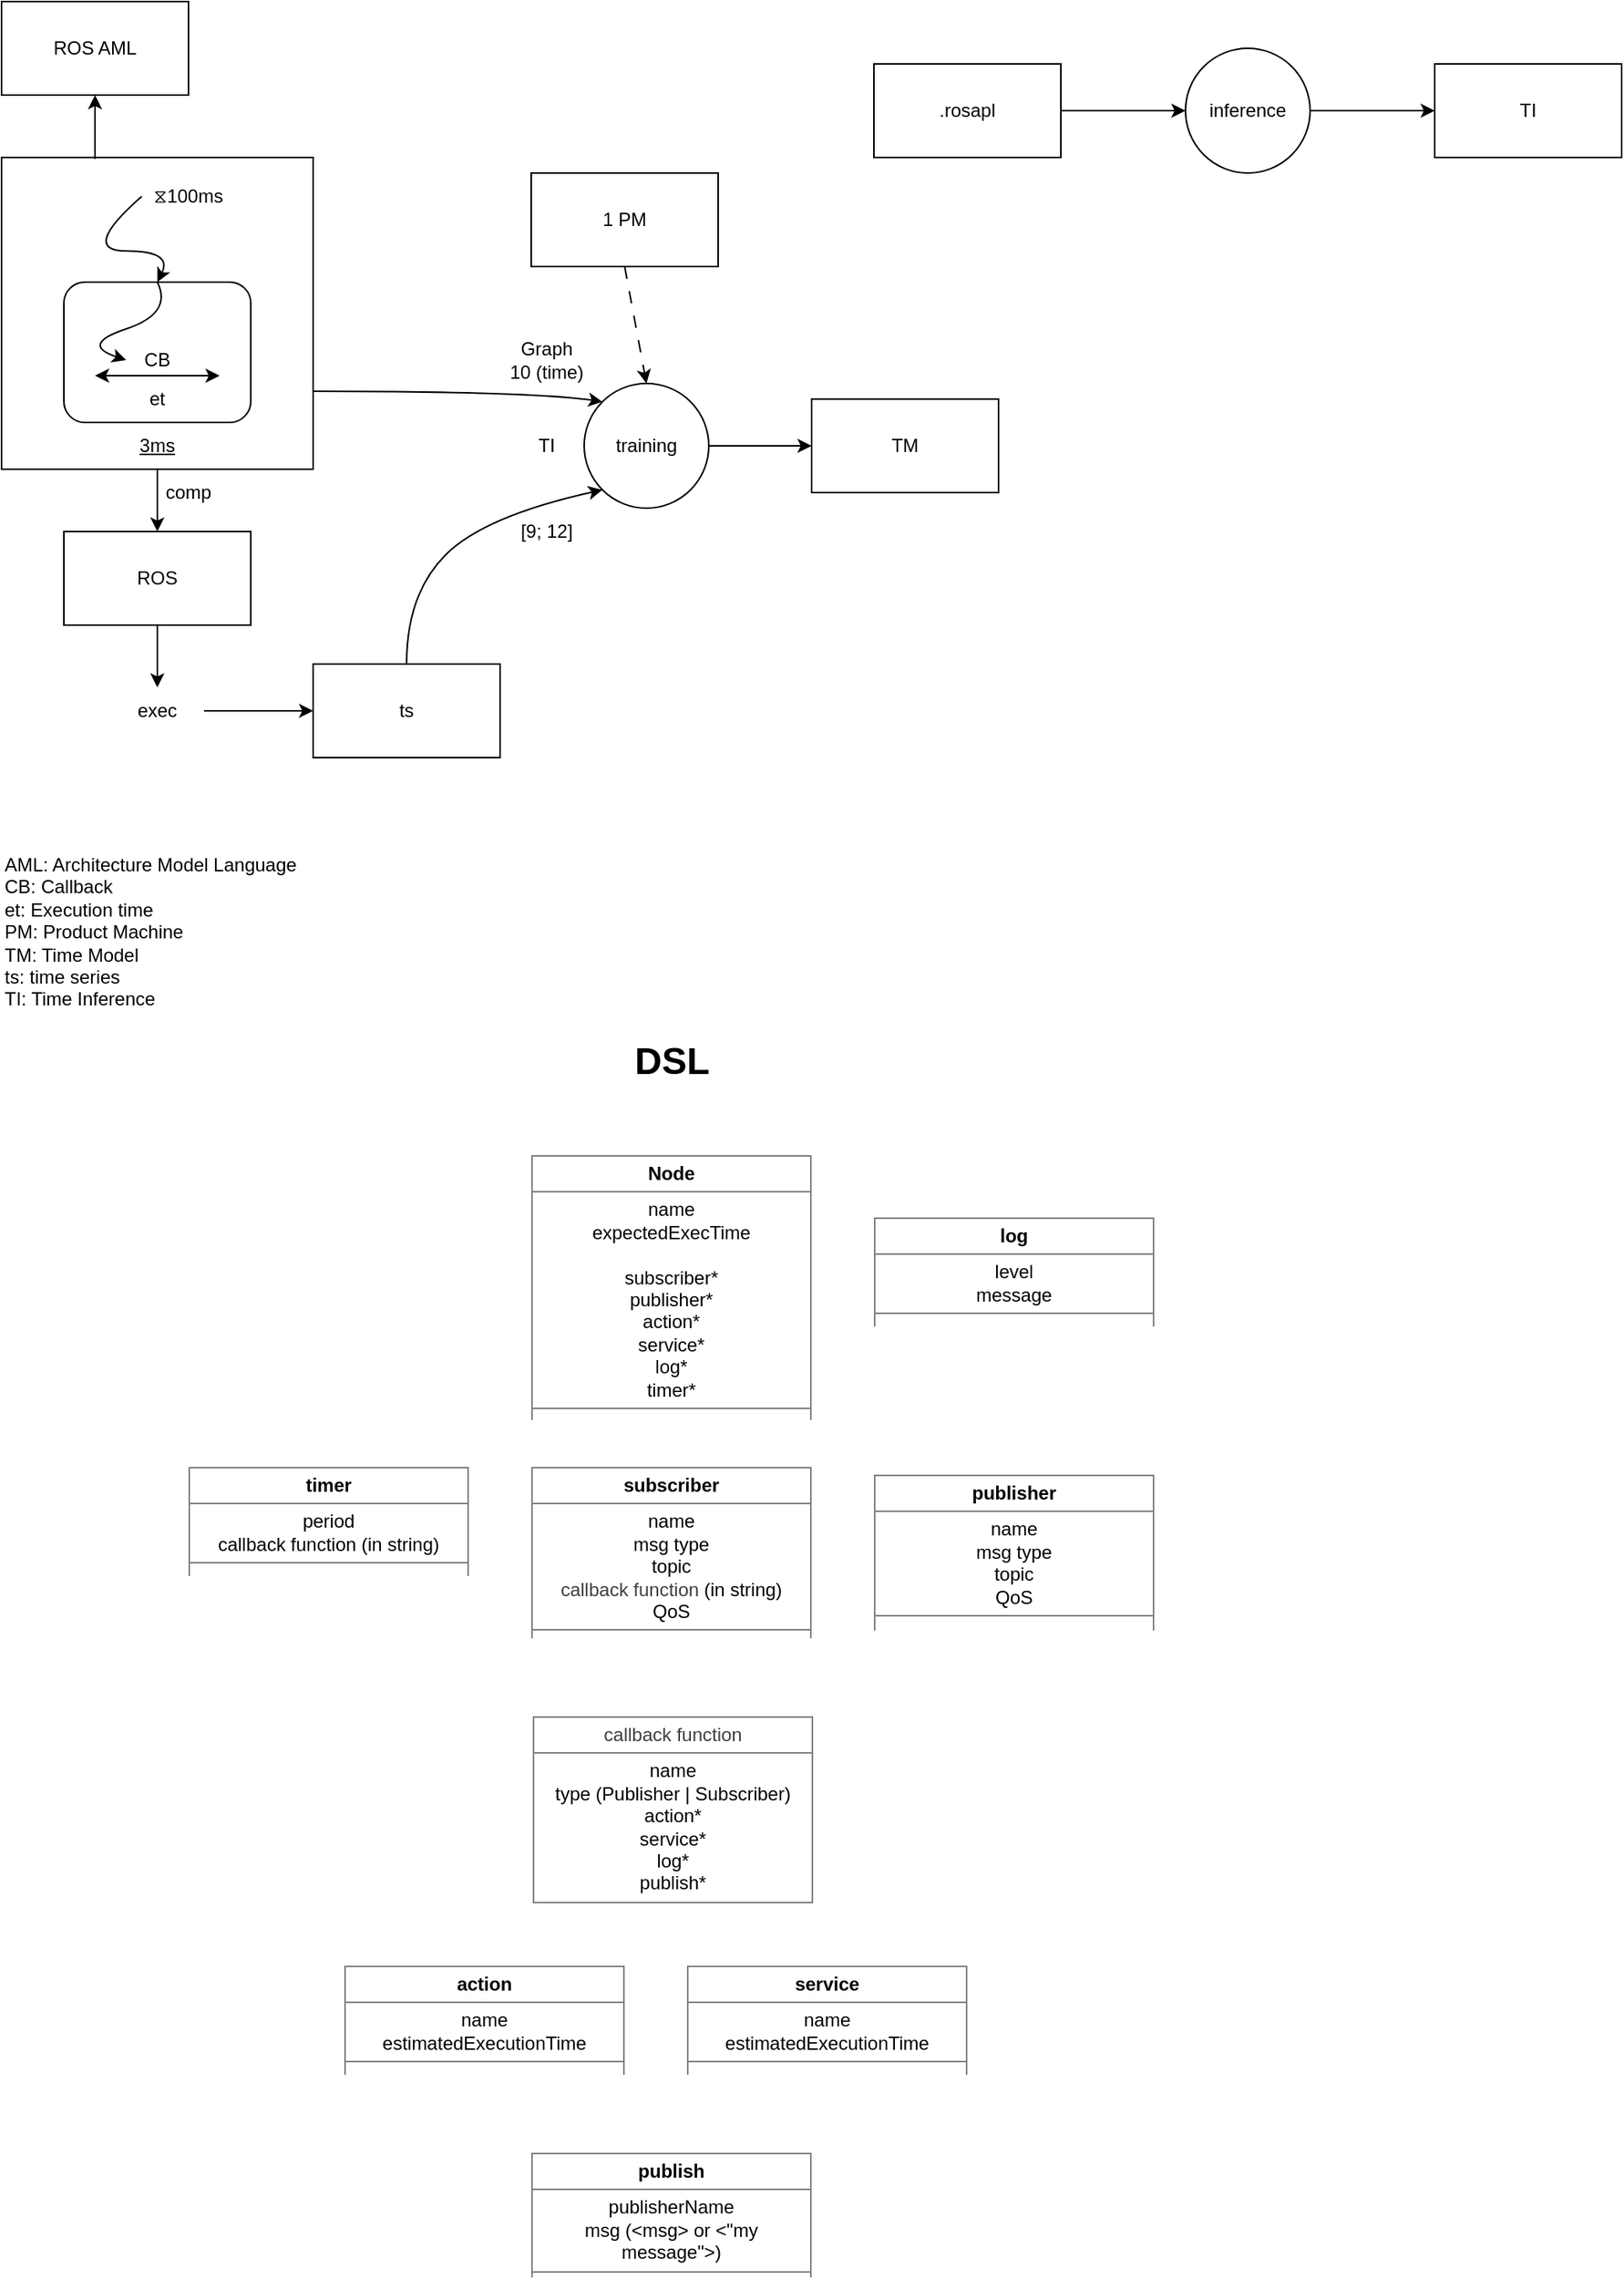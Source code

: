 <mxfile>
    <diagram name="Page-1" id="DDRg4PuIDq06wk-8_CIW">
        <mxGraphModel dx="847" dy="767" grid="1" gridSize="10" guides="1" tooltips="1" connect="1" arrows="1" fold="1" page="1" pageScale="1" pageWidth="827" pageHeight="1169" math="0" shadow="0">
            <root>
                <mxCell id="0"/>
                <mxCell id="1" parent="0"/>
                <mxCell id="DuPmBzLViahCLTAQXnIo-2" value="" style="rounded=0;whiteSpace=wrap;html=1;" parent="1" vertex="1">
                    <mxGeometry x="40" y="120" width="200" height="200" as="geometry"/>
                </mxCell>
                <mxCell id="DuPmBzLViahCLTAQXnIo-3" value="ROS AML" style="rounded=0;whiteSpace=wrap;html=1;" parent="1" vertex="1">
                    <mxGeometry x="40" y="20" width="120" height="60" as="geometry"/>
                </mxCell>
                <mxCell id="DuPmBzLViahCLTAQXnIo-4" value="" style="endArrow=classic;html=1;rounded=0;exitX=0.3;exitY=0.005;exitDx=0;exitDy=0;exitPerimeter=0;entryX=0.5;entryY=1;entryDx=0;entryDy=0;" parent="1" source="DuPmBzLViahCLTAQXnIo-2" target="DuPmBzLViahCLTAQXnIo-3" edge="1">
                    <mxGeometry width="50" height="50" relative="1" as="geometry">
                        <mxPoint x="210" y="100" as="sourcePoint"/>
                        <mxPoint x="260" y="50" as="targetPoint"/>
                    </mxGeometry>
                </mxCell>
                <mxCell id="DuPmBzLViahCLTAQXnIo-5" value="" style="rounded=1;whiteSpace=wrap;html=1;" parent="1" vertex="1">
                    <mxGeometry x="80" y="200" width="120" height="90" as="geometry"/>
                </mxCell>
                <mxCell id="DuPmBzLViahCLTAQXnIo-6" value="CB" style="text;html=1;align=center;verticalAlign=middle;whiteSpace=wrap;rounded=0;" parent="1" vertex="1">
                    <mxGeometry x="120" y="235" width="40" height="30" as="geometry"/>
                </mxCell>
                <mxCell id="DuPmBzLViahCLTAQXnIo-7" value="" style="curved=1;endArrow=classic;html=1;rounded=0;entryX=0.5;entryY=0;entryDx=0;entryDy=0;exitX=0;exitY=0.5;exitDx=0;exitDy=0;" parent="1" source="DuPmBzLViahCLTAQXnIo-12" target="DuPmBzLViahCLTAQXnIo-5" edge="1">
                    <mxGeometry width="50" height="50" relative="1" as="geometry">
                        <mxPoint x="460" y="210" as="sourcePoint"/>
                        <mxPoint x="260" y="80" as="targetPoint"/>
                        <Array as="points">
                            <mxPoint x="90" y="180"/>
                            <mxPoint x="150" y="180"/>
                        </Array>
                    </mxGeometry>
                </mxCell>
                <mxCell id="DuPmBzLViahCLTAQXnIo-9" value="" style="endArrow=classic;startArrow=classic;html=1;rounded=0;" parent="1" edge="1">
                    <mxGeometry width="50" height="50" relative="1" as="geometry">
                        <mxPoint x="100" y="260" as="sourcePoint"/>
                        <mxPoint x="180" y="260" as="targetPoint"/>
                    </mxGeometry>
                </mxCell>
                <mxCell id="DuPmBzLViahCLTAQXnIo-10" value="et" style="text;html=1;align=center;verticalAlign=middle;whiteSpace=wrap;rounded=0;" parent="1" vertex="1">
                    <mxGeometry x="110" y="260" width="60" height="30" as="geometry"/>
                </mxCell>
                <mxCell id="DuPmBzLViahCLTAQXnIo-11" value="" style="curved=1;endArrow=classic;html=1;rounded=0;exitX=0.5;exitY=0;exitDx=0;exitDy=0;entryX=0;entryY=0.5;entryDx=0;entryDy=0;" parent="1" source="DuPmBzLViahCLTAQXnIo-5" target="DuPmBzLViahCLTAQXnIo-6" edge="1">
                    <mxGeometry width="50" height="50" relative="1" as="geometry">
                        <mxPoint x="390" y="410" as="sourcePoint"/>
                        <mxPoint x="440" y="360" as="targetPoint"/>
                        <Array as="points">
                            <mxPoint x="150" y="220"/>
                            <mxPoint x="90" y="240"/>
                        </Array>
                    </mxGeometry>
                </mxCell>
                <mxCell id="DuPmBzLViahCLTAQXnIo-12" value="⧖100ms" style="text;html=1;align=center;verticalAlign=middle;whiteSpace=wrap;rounded=0;" parent="1" vertex="1">
                    <mxGeometry x="130" y="130" width="60" height="30" as="geometry"/>
                </mxCell>
                <mxCell id="DuPmBzLViahCLTAQXnIo-13" value="3ms" style="text;html=1;align=center;verticalAlign=middle;whiteSpace=wrap;rounded=0;fontStyle=4" parent="1" vertex="1">
                    <mxGeometry x="110" y="290" width="60" height="30" as="geometry"/>
                </mxCell>
                <mxCell id="DuPmBzLViahCLTAQXnIo-14" value="ROS" style="rounded=0;whiteSpace=wrap;html=1;" parent="1" vertex="1">
                    <mxGeometry x="80" y="360" width="120" height="60" as="geometry"/>
                </mxCell>
                <mxCell id="DuPmBzLViahCLTAQXnIo-15" value="" style="endArrow=classic;html=1;rounded=0;exitX=0.5;exitY=1;exitDx=0;exitDy=0;entryX=0.5;entryY=0;entryDx=0;entryDy=0;" parent="1" source="DuPmBzLViahCLTAQXnIo-13" target="DuPmBzLViahCLTAQXnIo-14" edge="1">
                    <mxGeometry width="50" height="50" relative="1" as="geometry">
                        <mxPoint x="250" y="470" as="sourcePoint"/>
                        <mxPoint x="300" y="420" as="targetPoint"/>
                    </mxGeometry>
                </mxCell>
                <mxCell id="DuPmBzLViahCLTAQXnIo-16" value="exec" style="text;html=1;align=center;verticalAlign=middle;whiteSpace=wrap;rounded=0;" parent="1" vertex="1">
                    <mxGeometry x="110" y="460" width="60" height="30" as="geometry"/>
                </mxCell>
                <mxCell id="DuPmBzLViahCLTAQXnIo-17" value="comp" style="text;html=1;align=center;verticalAlign=middle;whiteSpace=wrap;rounded=0;" parent="1" vertex="1">
                    <mxGeometry x="130" y="320" width="60" height="30" as="geometry"/>
                </mxCell>
                <mxCell id="DuPmBzLViahCLTAQXnIo-18" value="" style="endArrow=classic;html=1;rounded=0;exitX=0.5;exitY=1;exitDx=0;exitDy=0;entryX=0.5;entryY=0;entryDx=0;entryDy=0;" parent="1" source="DuPmBzLViahCLTAQXnIo-14" target="DuPmBzLViahCLTAQXnIo-16" edge="1">
                    <mxGeometry width="50" height="50" relative="1" as="geometry">
                        <mxPoint x="240" y="450" as="sourcePoint"/>
                        <mxPoint x="290" y="400" as="targetPoint"/>
                    </mxGeometry>
                </mxCell>
                <mxCell id="DuPmBzLViahCLTAQXnIo-19" value="ts" style="rounded=0;whiteSpace=wrap;html=1;" parent="1" vertex="1">
                    <mxGeometry x="240" y="445" width="120" height="60" as="geometry"/>
                </mxCell>
                <mxCell id="DuPmBzLViahCLTAQXnIo-20" value="" style="endArrow=classic;html=1;rounded=0;exitX=1;exitY=0.5;exitDx=0;exitDy=0;entryX=0;entryY=0.5;entryDx=0;entryDy=0;" parent="1" source="DuPmBzLViahCLTAQXnIo-16" target="DuPmBzLViahCLTAQXnIo-19" edge="1">
                    <mxGeometry width="50" height="50" relative="1" as="geometry">
                        <mxPoint x="190" y="590" as="sourcePoint"/>
                        <mxPoint x="240" y="540" as="targetPoint"/>
                    </mxGeometry>
                </mxCell>
                <mxCell id="DuPmBzLViahCLTAQXnIo-21" value="training" style="ellipse;whiteSpace=wrap;html=1;aspect=fixed;" parent="1" vertex="1">
                    <mxGeometry x="414" y="265" width="80" height="80" as="geometry"/>
                </mxCell>
                <mxCell id="DuPmBzLViahCLTAQXnIo-22" value="" style="curved=1;endArrow=classic;html=1;rounded=0;exitX=0.5;exitY=0;exitDx=0;exitDy=0;entryX=0;entryY=1;entryDx=0;entryDy=0;" parent="1" source="DuPmBzLViahCLTAQXnIo-19" target="DuPmBzLViahCLTAQXnIo-21" edge="1">
                    <mxGeometry width="50" height="50" relative="1" as="geometry">
                        <mxPoint x="380" y="430" as="sourcePoint"/>
                        <mxPoint x="430" y="380" as="targetPoint"/>
                        <Array as="points">
                            <mxPoint x="300" y="400"/>
                            <mxPoint x="350" y="350"/>
                        </Array>
                    </mxGeometry>
                </mxCell>
                <mxCell id="DuPmBzLViahCLTAQXnIo-23" value="" style="curved=1;endArrow=classic;html=1;rounded=0;exitX=1;exitY=0.75;exitDx=0;exitDy=0;entryX=0;entryY=0;entryDx=0;entryDy=0;" parent="1" source="DuPmBzLViahCLTAQXnIo-2" target="DuPmBzLViahCLTAQXnIo-21" edge="1">
                    <mxGeometry width="50" height="50" relative="1" as="geometry">
                        <mxPoint x="350" y="220" as="sourcePoint"/>
                        <mxPoint x="400" y="170" as="targetPoint"/>
                        <Array as="points">
                            <mxPoint x="380" y="270"/>
                        </Array>
                    </mxGeometry>
                </mxCell>
                <mxCell id="DuPmBzLViahCLTAQXnIo-24" value="TM" style="rounded=0;whiteSpace=wrap;html=1;" parent="1" vertex="1">
                    <mxGeometry x="560" y="275" width="120" height="60" as="geometry"/>
                </mxCell>
                <mxCell id="DuPmBzLViahCLTAQXnIo-25" value="" style="endArrow=classic;html=1;rounded=0;exitX=1;exitY=0.5;exitDx=0;exitDy=0;entryX=0;entryY=0.5;entryDx=0;entryDy=0;" parent="1" source="DuPmBzLViahCLTAQXnIo-21" target="DuPmBzLViahCLTAQXnIo-24" edge="1">
                    <mxGeometry width="50" height="50" relative="1" as="geometry">
                        <mxPoint x="570" y="400" as="sourcePoint"/>
                        <mxPoint x="620" y="350" as="targetPoint"/>
                    </mxGeometry>
                </mxCell>
                <mxCell id="DuPmBzLViahCLTAQXnIo-26" value="1 PM" style="rounded=0;whiteSpace=wrap;html=1;" parent="1" vertex="1">
                    <mxGeometry x="380" y="130" width="120" height="60" as="geometry"/>
                </mxCell>
                <mxCell id="DuPmBzLViahCLTAQXnIo-27" value="" style="endArrow=classic;html=1;rounded=0;exitX=0.5;exitY=1;exitDx=0;exitDy=0;entryX=0.5;entryY=0;entryDx=0;entryDy=0;dashed=1;dashPattern=8 8;" parent="1" source="DuPmBzLViahCLTAQXnIo-26" target="DuPmBzLViahCLTAQXnIo-21" edge="1">
                    <mxGeometry width="50" height="50" relative="1" as="geometry">
                        <mxPoint x="660" y="180" as="sourcePoint"/>
                        <mxPoint x="710" y="130" as="targetPoint"/>
                    </mxGeometry>
                </mxCell>
                <mxCell id="DuPmBzLViahCLTAQXnIo-28" value="TI" style="text;html=1;align=center;verticalAlign=middle;whiteSpace=wrap;rounded=0;" parent="1" vertex="1">
                    <mxGeometry x="360" y="290" width="60" height="30" as="geometry"/>
                </mxCell>
                <mxCell id="DuPmBzLViahCLTAQXnIo-29" value="[9; 12]" style="text;html=1;align=center;verticalAlign=middle;whiteSpace=wrap;rounded=0;" parent="1" vertex="1">
                    <mxGeometry x="360" y="345" width="60" height="30" as="geometry"/>
                </mxCell>
                <mxCell id="DuPmBzLViahCLTAQXnIo-30" value="&lt;div&gt;Graph&lt;/div&gt;&lt;div&gt;10 (time)&lt;/div&gt;" style="text;html=1;align=center;verticalAlign=middle;whiteSpace=wrap;rounded=0;" parent="1" vertex="1">
                    <mxGeometry x="360" y="235" width="60" height="30" as="geometry"/>
                </mxCell>
                <mxCell id="DuPmBzLViahCLTAQXnIo-31" style="edgeStyle=orthogonalEdgeStyle;rounded=0;orthogonalLoop=1;jettySize=auto;html=1;exitX=0.5;exitY=1;exitDx=0;exitDy=0;" parent="1" source="DuPmBzLViahCLTAQXnIo-29" target="DuPmBzLViahCLTAQXnIo-29" edge="1">
                    <mxGeometry relative="1" as="geometry"/>
                </mxCell>
                <mxCell id="DuPmBzLViahCLTAQXnIo-32" value=".rosapl" style="rounded=0;whiteSpace=wrap;html=1;" parent="1" vertex="1">
                    <mxGeometry x="600" y="60" width="120" height="60" as="geometry"/>
                </mxCell>
                <mxCell id="DuPmBzLViahCLTAQXnIo-33" value="inference" style="ellipse;whiteSpace=wrap;html=1;aspect=fixed;" parent="1" vertex="1">
                    <mxGeometry x="800" y="50" width="80" height="80" as="geometry"/>
                </mxCell>
                <mxCell id="DuPmBzLViahCLTAQXnIo-34" value="TI" style="rounded=0;whiteSpace=wrap;html=1;" parent="1" vertex="1">
                    <mxGeometry x="960" y="60" width="120" height="60" as="geometry"/>
                </mxCell>
                <mxCell id="DuPmBzLViahCLTAQXnIo-35" value="" style="endArrow=classic;html=1;rounded=0;exitX=1;exitY=0.5;exitDx=0;exitDy=0;entryX=0;entryY=0.5;entryDx=0;entryDy=0;" parent="1" source="DuPmBzLViahCLTAQXnIo-32" target="DuPmBzLViahCLTAQXnIo-33" edge="1">
                    <mxGeometry width="50" height="50" relative="1" as="geometry">
                        <mxPoint x="800" y="210" as="sourcePoint"/>
                        <mxPoint x="850" y="160" as="targetPoint"/>
                    </mxGeometry>
                </mxCell>
                <mxCell id="DuPmBzLViahCLTAQXnIo-36" value="" style="endArrow=classic;html=1;rounded=0;exitX=1;exitY=0.5;exitDx=0;exitDy=0;entryX=0;entryY=0.5;entryDx=0;entryDy=0;" parent="1" source="DuPmBzLViahCLTAQXnIo-33" target="DuPmBzLViahCLTAQXnIo-34" edge="1">
                    <mxGeometry width="50" height="50" relative="1" as="geometry">
                        <mxPoint x="940" y="210" as="sourcePoint"/>
                        <mxPoint x="990" y="160" as="targetPoint"/>
                    </mxGeometry>
                </mxCell>
                <mxCell id="DuPmBzLViahCLTAQXnIo-37" value="&lt;div&gt;AML: Architecture Model Language&lt;/div&gt;&lt;div&gt;CB: Callback&lt;/div&gt;&lt;div&gt;et: Execution time&lt;/div&gt;&lt;div&gt;PM: Product Machine&lt;/div&gt;&lt;div&gt;TM: Time Model&lt;/div&gt;&lt;div&gt;ts: time series&lt;/div&gt;&lt;div&gt;TI: Time Inference&lt;/div&gt;" style="text;html=1;align=left;verticalAlign=top;whiteSpace=wrap;rounded=0;" parent="1" vertex="1">
                    <mxGeometry x="40" y="560" width="420" height="170" as="geometry"/>
                </mxCell>
                <mxCell id="2" value="&lt;table border=&quot;1&quot; width=&quot;100%&quot; height=&quot;100%&quot; cellpadding=&quot;4&quot; style=&quot;width:100%;height:100%;border-collapse:collapse;&quot;&gt;&lt;tbody&gt;&lt;tr&gt;&lt;th align=&quot;center&quot;&gt;&lt;b&gt;Node&lt;/b&gt;&lt;/th&gt;&lt;/tr&gt;&lt;tr&gt;&lt;td align=&quot;center&quot;&gt;name&lt;br&gt;expectedExecTime&lt;br&gt;&lt;br&gt;subscriber*&lt;br&gt;publisher*&lt;br&gt;action*&lt;br&gt;service*&lt;br&gt;log*&lt;br&gt;timer*&lt;/td&gt;&lt;/tr&gt;&lt;tr&gt;&lt;td align=&quot;center&quot;&gt;&lt;br&gt;&lt;br&gt;&lt;/td&gt;&lt;/tr&gt;&lt;/tbody&gt;&lt;/table&gt;" style="text;html=1;whiteSpace=wrap;strokeColor=none;fillColor=none;overflow=fill;" parent="1" vertex="1">
                    <mxGeometry x="380" y="760" width="180" height="170" as="geometry"/>
                </mxCell>
                <mxCell id="3" value="&lt;table border=&quot;1&quot; width=&quot;100%&quot; height=&quot;100%&quot; cellpadding=&quot;4&quot; style=&quot;width:100%;height:100%;border-collapse:collapse;&quot;&gt;&lt;tbody&gt;&lt;tr&gt;&lt;th align=&quot;center&quot;&gt;&lt;b&gt;log&lt;/b&gt;&lt;/th&gt;&lt;/tr&gt;&lt;tr&gt;&lt;td align=&quot;center&quot;&gt;level&lt;br&gt;message&lt;/td&gt;&lt;/tr&gt;&lt;tr&gt;&lt;td align=&quot;center&quot;&gt;&lt;br&gt;&lt;br&gt;&lt;/td&gt;&lt;/tr&gt;&lt;/tbody&gt;&lt;/table&gt;" style="text;html=1;whiteSpace=wrap;strokeColor=none;fillColor=none;overflow=fill;verticalAlign=top;" parent="1" vertex="1">
                    <mxGeometry x="600" y="800" width="180" height="70" as="geometry"/>
                </mxCell>
                <mxCell id="4" value="&lt;table border=&quot;1&quot; width=&quot;100%&quot; height=&quot;100%&quot; cellpadding=&quot;4&quot; style=&quot;width:100%;height:100%;border-collapse:collapse;&quot;&gt;&lt;tbody&gt;&lt;tr&gt;&lt;th align=&quot;center&quot;&gt;subscriber&lt;/th&gt;&lt;/tr&gt;&lt;tr&gt;&lt;td align=&quot;center&quot;&gt;name&lt;br&gt;msg type&lt;br&gt;topic&lt;br&gt;&lt;span style=&quot;color: rgb(63, 63, 63);&quot;&gt;callback function&lt;/span&gt;&amp;nbsp;(in string)&lt;br&gt;QoS&lt;/td&gt;&lt;/tr&gt;&lt;tr&gt;&lt;td align=&quot;center&quot;&gt;&lt;br&gt;&lt;br&gt;&lt;/td&gt;&lt;/tr&gt;&lt;/tbody&gt;&lt;/table&gt;" style="text;html=1;whiteSpace=wrap;strokeColor=none;fillColor=none;overflow=fill;verticalAlign=top;" parent="1" vertex="1">
                    <mxGeometry x="380" y="960" width="180" height="110" as="geometry"/>
                </mxCell>
                <mxCell id="5" value="&lt;table border=&quot;1&quot; width=&quot;100%&quot; height=&quot;100%&quot; cellpadding=&quot;4&quot; style=&quot;width:100%;height:100%;border-collapse:collapse;&quot;&gt;&lt;tbody&gt;&lt;tr&gt;&lt;th align=&quot;center&quot;&gt;publisher&lt;/th&gt;&lt;/tr&gt;&lt;tr&gt;&lt;td align=&quot;center&quot;&gt;name&lt;br&gt;msg type&lt;br&gt;topic&lt;br&gt;QoS&lt;/td&gt;&lt;/tr&gt;&lt;tr&gt;&lt;td align=&quot;center&quot;&gt;&lt;br&gt;&lt;br&gt;&lt;/td&gt;&lt;/tr&gt;&lt;/tbody&gt;&lt;/table&gt;" style="text;html=1;whiteSpace=wrap;strokeColor=none;fillColor=none;overflow=fill;verticalAlign=top;" parent="1" vertex="1">
                    <mxGeometry x="600" y="965" width="180" height="100" as="geometry"/>
                </mxCell>
                <mxCell id="6" value="&lt;table border=&quot;1&quot; width=&quot;100%&quot; height=&quot;100%&quot; cellpadding=&quot;4&quot; style=&quot;width:100%;height:100%;border-collapse:collapse;&quot;&gt;&lt;tbody&gt;&lt;tr&gt;&lt;th align=&quot;center&quot;&gt;&lt;span style=&quot;color: rgb(63, 63, 63); font-weight: 400;&quot;&gt;callback function&lt;/span&gt;&lt;/th&gt;&lt;/tr&gt;&lt;tr&gt;&lt;td align=&quot;center&quot;&gt;name&lt;br&gt;type (Publisher | Subscriber)&lt;br&gt;action*&lt;br&gt;service*&lt;br&gt;log*&lt;br&gt;publish*&lt;/td&gt;&lt;/tr&gt;&lt;tr&gt;&lt;td align=&quot;center&quot;&gt;&lt;br&gt;&lt;br&gt;&lt;/td&gt;&lt;/tr&gt;&lt;/tbody&gt;&lt;/table&gt;" style="text;html=1;whiteSpace=wrap;strokeColor=none;fillColor=none;overflow=fill;verticalAlign=top;" parent="1" vertex="1">
                    <mxGeometry x="381" y="1120" width="180" height="120" as="geometry"/>
                </mxCell>
                <mxCell id="7" value="&lt;table border=&quot;1&quot; width=&quot;100%&quot; height=&quot;100%&quot; cellpadding=&quot;4&quot; style=&quot;width:100%;height:100%;border-collapse:collapse;&quot;&gt;&lt;tbody&gt;&lt;tr&gt;&lt;th align=&quot;center&quot;&gt;publish&lt;/th&gt;&lt;/tr&gt;&lt;tr&gt;&lt;td align=&quot;center&quot;&gt;publisherName&lt;br&gt;msg (&amp;lt;msg&amp;gt; or &amp;lt;&quot;my message&quot;&amp;gt;)&lt;/td&gt;&lt;/tr&gt;&lt;tr&gt;&lt;td align=&quot;center&quot;&gt;&lt;br&gt;&lt;br&gt;&lt;/td&gt;&lt;/tr&gt;&lt;/tbody&gt;&lt;/table&gt;" style="text;html=1;whiteSpace=wrap;strokeColor=none;fillColor=none;overflow=fill;verticalAlign=top;" parent="1" vertex="1">
                    <mxGeometry x="380" y="1400" width="180" height="80" as="geometry"/>
                </mxCell>
                <mxCell id="8" value="&lt;table border=&quot;1&quot; width=&quot;100%&quot; height=&quot;100%&quot; cellpadding=&quot;4&quot; style=&quot;width:100%;height:100%;border-collapse:collapse;&quot;&gt;&lt;tbody&gt;&lt;tr&gt;&lt;th align=&quot;center&quot;&gt;action&lt;/th&gt;&lt;/tr&gt;&lt;tr&gt;&lt;td align=&quot;center&quot;&gt;name&lt;br&gt;estimatedExecutionTime&lt;/td&gt;&lt;/tr&gt;&lt;tr&gt;&lt;td align=&quot;center&quot;&gt;&lt;br&gt;&lt;br&gt;&lt;/td&gt;&lt;/tr&gt;&lt;/tbody&gt;&lt;/table&gt;" style="text;html=1;whiteSpace=wrap;strokeColor=none;fillColor=none;overflow=fill;verticalAlign=top;" parent="1" vertex="1">
                    <mxGeometry x="260" y="1280" width="180" height="70" as="geometry"/>
                </mxCell>
                <mxCell id="9" value="&lt;table border=&quot;1&quot; width=&quot;100%&quot; height=&quot;100%&quot; cellpadding=&quot;4&quot; style=&quot;width:100%;height:100%;border-collapse:collapse;&quot;&gt;&lt;tbody&gt;&lt;tr&gt;&lt;th align=&quot;center&quot;&gt;service&lt;/th&gt;&lt;/tr&gt;&lt;tr&gt;&lt;td align=&quot;center&quot;&gt;name&lt;br&gt;estimatedExecutionTime&lt;/td&gt;&lt;/tr&gt;&lt;tr&gt;&lt;td align=&quot;center&quot;&gt;&lt;br&gt;&lt;br&gt;&lt;/td&gt;&lt;/tr&gt;&lt;/tbody&gt;&lt;/table&gt;" style="text;html=1;whiteSpace=wrap;strokeColor=none;fillColor=none;overflow=fill;verticalAlign=top;" parent="1" vertex="1">
                    <mxGeometry x="480" y="1280" width="180" height="70" as="geometry"/>
                </mxCell>
                <mxCell id="10" value="&lt;table border=&quot;1&quot; width=&quot;100%&quot; height=&quot;100%&quot; cellpadding=&quot;4&quot; style=&quot;width:100%;height:100%;border-collapse:collapse;&quot;&gt;&lt;tbody&gt;&lt;tr&gt;&lt;th align=&quot;center&quot;&gt;timer&lt;/th&gt;&lt;/tr&gt;&lt;tr&gt;&lt;td align=&quot;center&quot;&gt;period&lt;br&gt;callback function (in string)&lt;/td&gt;&lt;/tr&gt;&lt;tr&gt;&lt;td align=&quot;center&quot;&gt;&lt;br&gt;&lt;br&gt;&lt;/td&gt;&lt;/tr&gt;&lt;/tbody&gt;&lt;/table&gt;" style="text;html=1;whiteSpace=wrap;strokeColor=none;fillColor=none;overflow=fill;verticalAlign=top;" parent="1" vertex="1">
                    <mxGeometry x="160" y="960" width="180" height="70" as="geometry"/>
                </mxCell>
                <mxCell id="11" value="DSL" style="text;strokeColor=none;fillColor=none;html=1;fontSize=24;fontStyle=1;verticalAlign=middle;align=center;" parent="1" vertex="1">
                    <mxGeometry x="420" y="680" width="100" height="40" as="geometry"/>
                </mxCell>
            </root>
        </mxGraphModel>
    </diagram>
</mxfile>